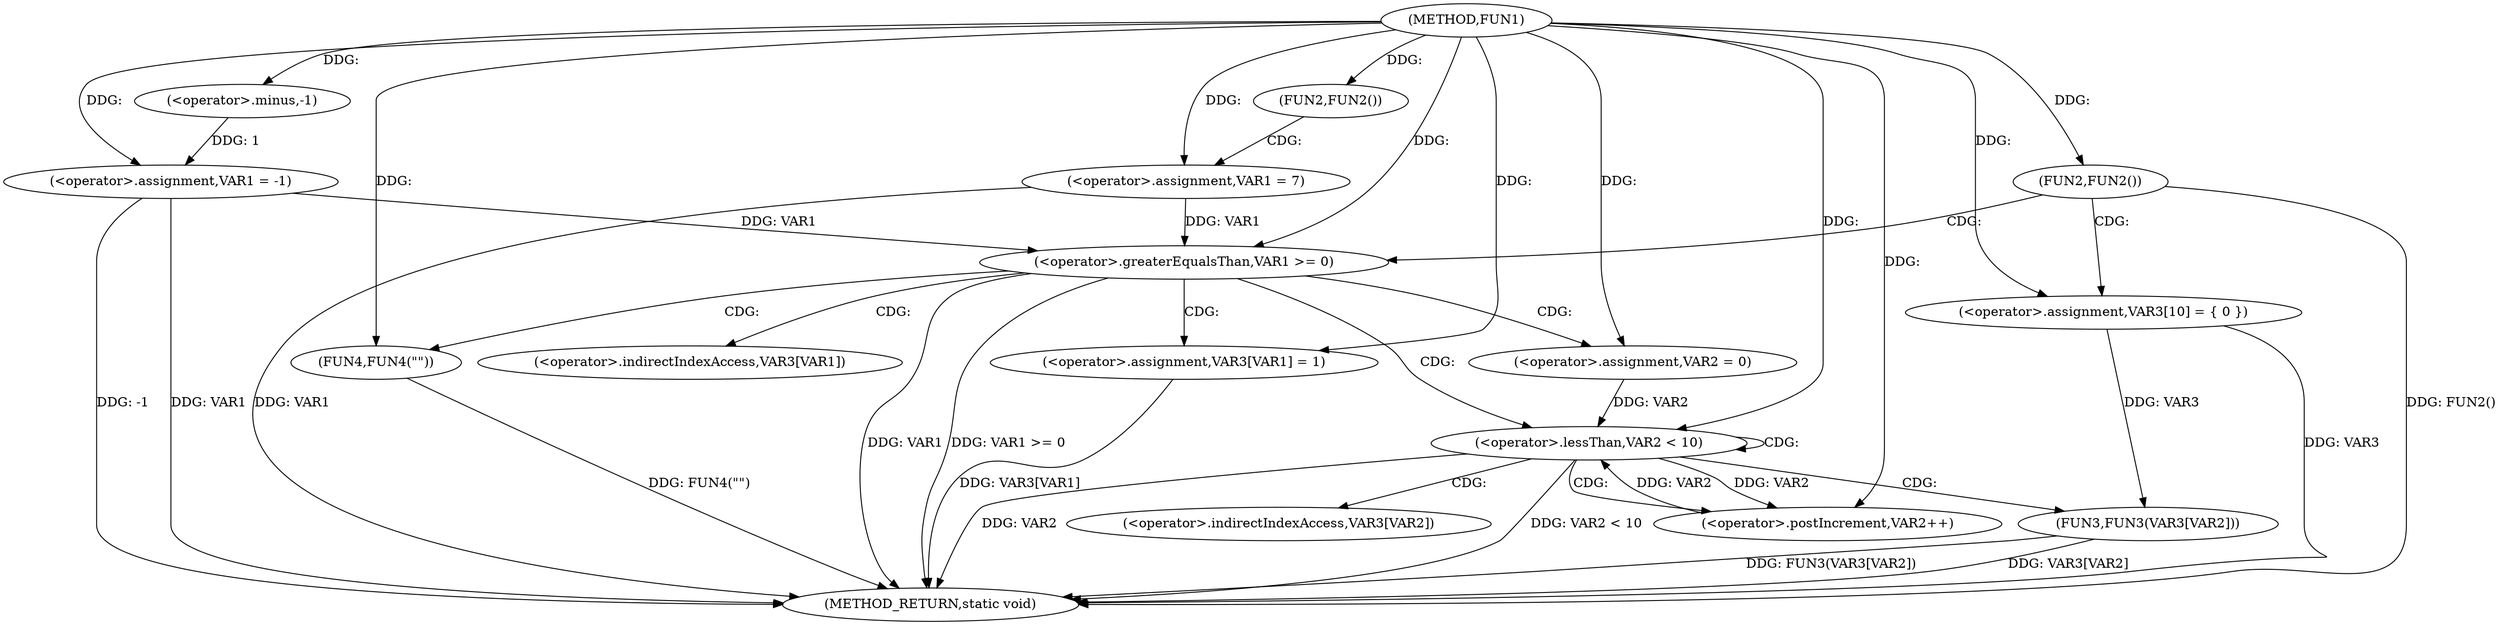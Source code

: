 digraph FUN1 {  
"1000100" [label = "(METHOD,FUN1)" ]
"1000149" [label = "(METHOD_RETURN,static void)" ]
"1000103" [label = "(<operator>.assignment,VAR1 = -1)" ]
"1000105" [label = "(<operator>.minus,-1)" ]
"1000108" [label = "(FUN2,FUN2())" ]
"1000110" [label = "(<operator>.assignment,VAR1 = 7)" ]
"1000114" [label = "(FUN2,FUN2())" ]
"1000119" [label = "(<operator>.assignment,VAR3[10] = { 0 })" ]
"1000122" [label = "(<operator>.greaterEqualsThan,VAR1 >= 0)" ]
"1000126" [label = "(<operator>.assignment,VAR3[VAR1] = 1)" ]
"1000132" [label = "(<operator>.assignment,VAR2 = 0)" ]
"1000135" [label = "(<operator>.lessThan,VAR2 < 10)" ]
"1000138" [label = "(<operator>.postIncrement,VAR2++)" ]
"1000141" [label = "(FUN3,FUN3(VAR3[VAR2]))" ]
"1000147" [label = "(FUN4,FUN4(\"\"))" ]
"1000127" [label = "(<operator>.indirectIndexAccess,VAR3[VAR1])" ]
"1000142" [label = "(<operator>.indirectIndexAccess,VAR3[VAR2])" ]
  "1000141" -> "1000149"  [ label = "DDG: VAR3[VAR2]"] 
  "1000103" -> "1000149"  [ label = "DDG: VAR1"] 
  "1000103" -> "1000149"  [ label = "DDG: -1"] 
  "1000114" -> "1000149"  [ label = "DDG: FUN2()"] 
  "1000126" -> "1000149"  [ label = "DDG: VAR3[VAR1]"] 
  "1000122" -> "1000149"  [ label = "DDG: VAR1"] 
  "1000141" -> "1000149"  [ label = "DDG: FUN3(VAR3[VAR2])"] 
  "1000135" -> "1000149"  [ label = "DDG: VAR2 < 10"] 
  "1000119" -> "1000149"  [ label = "DDG: VAR3"] 
  "1000135" -> "1000149"  [ label = "DDG: VAR2"] 
  "1000122" -> "1000149"  [ label = "DDG: VAR1 >= 0"] 
  "1000147" -> "1000149"  [ label = "DDG: FUN4(\"\")"] 
  "1000110" -> "1000149"  [ label = "DDG: VAR1"] 
  "1000105" -> "1000103"  [ label = "DDG: 1"] 
  "1000100" -> "1000103"  [ label = "DDG: "] 
  "1000100" -> "1000105"  [ label = "DDG: "] 
  "1000100" -> "1000108"  [ label = "DDG: "] 
  "1000100" -> "1000110"  [ label = "DDG: "] 
  "1000100" -> "1000114"  [ label = "DDG: "] 
  "1000100" -> "1000119"  [ label = "DDG: "] 
  "1000103" -> "1000122"  [ label = "DDG: VAR1"] 
  "1000110" -> "1000122"  [ label = "DDG: VAR1"] 
  "1000100" -> "1000122"  [ label = "DDG: "] 
  "1000100" -> "1000126"  [ label = "DDG: "] 
  "1000100" -> "1000132"  [ label = "DDG: "] 
  "1000138" -> "1000135"  [ label = "DDG: VAR2"] 
  "1000132" -> "1000135"  [ label = "DDG: VAR2"] 
  "1000100" -> "1000135"  [ label = "DDG: "] 
  "1000135" -> "1000138"  [ label = "DDG: VAR2"] 
  "1000100" -> "1000138"  [ label = "DDG: "] 
  "1000119" -> "1000141"  [ label = "DDG: VAR3"] 
  "1000100" -> "1000147"  [ label = "DDG: "] 
  "1000108" -> "1000110"  [ label = "CDG: "] 
  "1000114" -> "1000119"  [ label = "CDG: "] 
  "1000114" -> "1000122"  [ label = "CDG: "] 
  "1000122" -> "1000127"  [ label = "CDG: "] 
  "1000122" -> "1000126"  [ label = "CDG: "] 
  "1000122" -> "1000132"  [ label = "CDG: "] 
  "1000122" -> "1000147"  [ label = "CDG: "] 
  "1000122" -> "1000135"  [ label = "CDG: "] 
  "1000135" -> "1000142"  [ label = "CDG: "] 
  "1000135" -> "1000141"  [ label = "CDG: "] 
  "1000135" -> "1000135"  [ label = "CDG: "] 
  "1000135" -> "1000138"  [ label = "CDG: "] 
}
